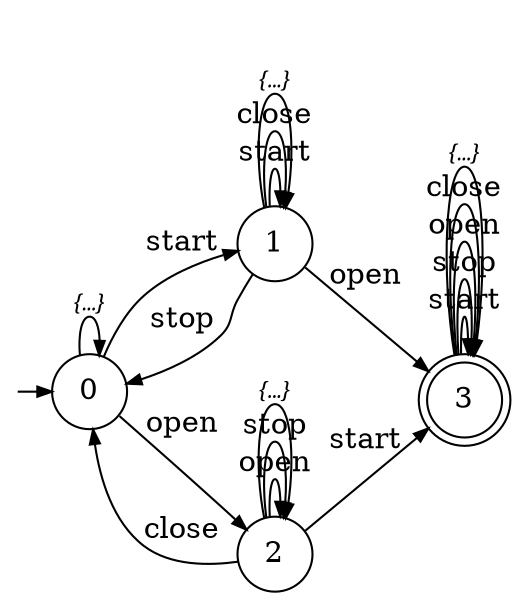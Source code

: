 digraph G {
  graph [pack=true rankdir=LR ranksep=0 margin=0];
  node [shape=circle color=black width=0.5 height=0.5 fixedsize=true]
  edge [arrowsize=0.7]

  zz [label="" color="white" fillcolor="white" shape="circle" style="filled" 
      width=0.05 height=0.05 fixedsize=true ];
  zz -> 0 [label=""];

  0 [];
  1 [];
  2 [];
  3 [shape="doublecircle"];

  0 -> 1 [label="start"];
  1 -> 0 [label="stop"];
  1 -> 1 [label="start"];
  1 -> 1 [label="close"];
  0 -> 2 [label="open"];
  2 -> 0 [label="close"];
  2 -> 2 [label="open"];
  2 -> 2 [label="stop"];
  1 -> 3 [label="open"];
  2 -> 3 [label="start"];
  3 -> 3 [label="start"];
  3 -> 3 [label="stop"];
  3 -> 3 [label="open"];
  3 -> 3 [label="close"];
  0 -> 0 [label="{...}" fontname="italic" fontsize=10];
  1 -> 1 [label="{...}" fontname="italic" fontsize=10];
  2 -> 2 [label="{...}" fontname="italic" fontsize=10];
  3 -> 3 [label="{...}" fontname="italic" fontsize=10];
}
